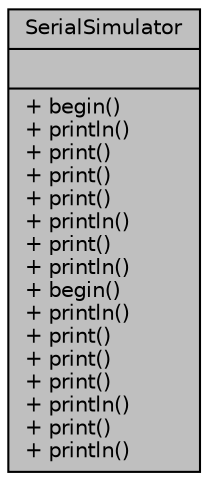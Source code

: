 digraph "SerialSimulator"
{
 // LATEX_PDF_SIZE
  edge [fontname="Helvetica",fontsize="10",labelfontname="Helvetica",labelfontsize="10"];
  node [fontname="Helvetica",fontsize="10",shape=record];
  Node1 [label="{SerialSimulator\n||+ begin()\l+ println()\l+ print()\l+ print()\l+ print()\l+ println()\l+ print()\l+ println()\l+ begin()\l+ println()\l+ print()\l+ print()\l+ print()\l+ println()\l+ print()\l+ println()\l}",height=0.2,width=0.4,color="black", fillcolor="grey75", style="filled", fontcolor="black",tooltip=" "];
}
